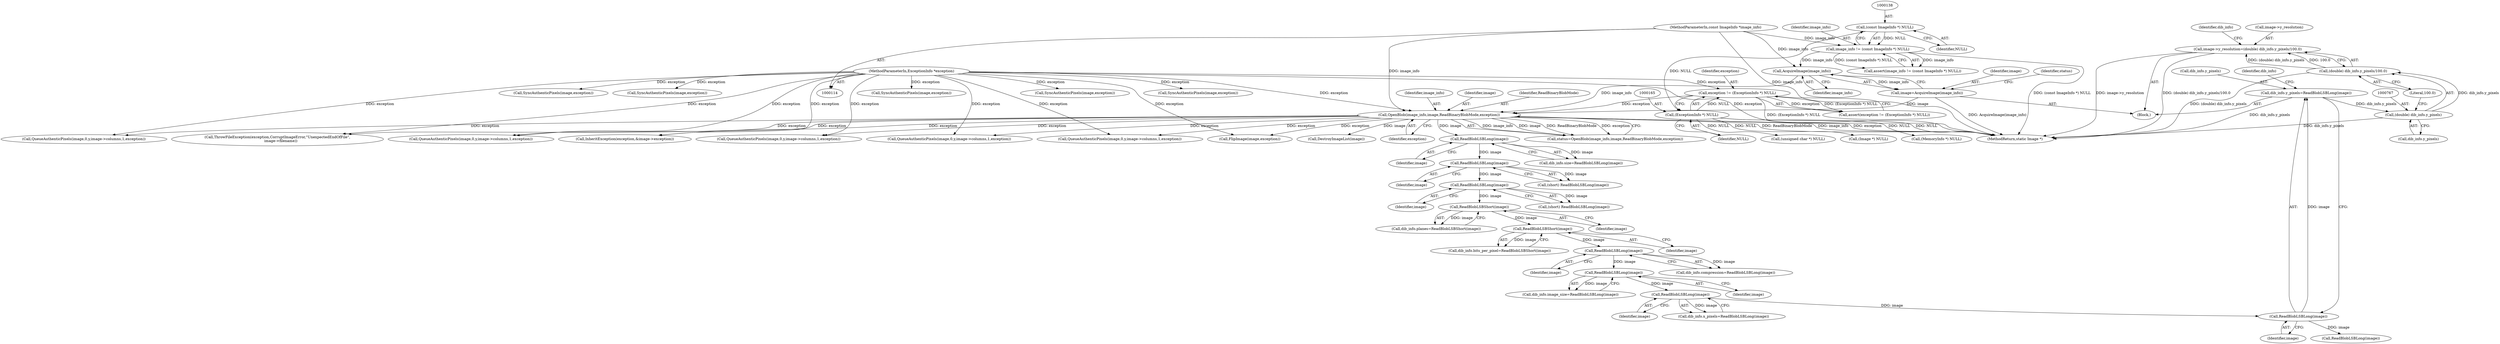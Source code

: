 digraph "0_ImageMagick_f6e9d0d9955e85bdd7540b251cd50d598dacc5e6_10@pointer" {
"1000761" [label="(Call,image->y_resolution=(double) dib_info.y_pixels/100.0)"];
"1000765" [label="(Call,(double) dib_info.y_pixels/100.0)"];
"1000766" [label="(Call,(double) dib_info.y_pixels)"];
"1000266" [label="(Call,dib_info.y_pixels=ReadBlobLSBLong(image))"];
"1000270" [label="(Call,ReadBlobLSBLong(image))"];
"1000264" [label="(Call,ReadBlobLSBLong(image))"];
"1000258" [label="(Call,ReadBlobLSBLong(image))"];
"1000252" [label="(Call,ReadBlobLSBLong(image))"];
"1000246" [label="(Call,ReadBlobLSBShort(image))"];
"1000240" [label="(Call,ReadBlobLSBShort(image))"];
"1000234" [label="(Call,ReadBlobLSBLong(image))"];
"1000226" [label="(Call,ReadBlobLSBLong(image))"];
"1000209" [label="(Call,ReadBlobLSBLong(image))"];
"1000179" [label="(Call,OpenBlob(image_info,image,ReadBinaryBlobMode,exception))"];
"1000175" [label="(Call,AcquireImage(image_info))"];
"1000135" [label="(Call,image_info != (const ImageInfo *) NULL)"];
"1000115" [label="(MethodParameterIn,const ImageInfo *image_info)"];
"1000137" [label="(Call,(const ImageInfo *) NULL)"];
"1000173" [label="(Call,image=AcquireImage(image_info))"];
"1000162" [label="(Call,exception != (ExceptionInfo *) NULL)"];
"1000116" [label="(MethodParameterIn,ExceptionInfo *exception)"];
"1000164" [label="(Call,(ExceptionInfo *) NULL)"];
"1000270" [label="(Call,ReadBlobLSBLong(image))"];
"1000241" [label="(Identifier,image)"];
"1000180" [label="(Identifier,image_info)"];
"1000768" [label="(Call,dib_info.y_pixels)"];
"1001000" [label="(Call,QueueAuthenticPixels(image,0,y,image->columns,1,exception))"];
"1000928" [label="(Call,SyncAuthenticPixels(image,exception))"];
"1000271" [label="(Identifier,image)"];
"1000232" [label="(Call,(short) ReadBlobLSBLong(image))"];
"1000774" [label="(Identifier,dib_info)"];
"1000266" [label="(Call,dib_info.y_pixels=ReadBlobLSBLong(image))"];
"1001643" [label="(Call,FlipImage(image,exception))"];
"1000761" [label="(Call,image->y_resolution=(double) dib_info.y_pixels/100.0)"];
"1000134" [label="(Call,assert(image_info != (const ImageInfo *) NULL))"];
"1000137" [label="(Call,(const ImageInfo *) NULL)"];
"1000136" [label="(Identifier,image_info)"];
"1000179" [label="(Call,OpenBlob(image_info,image,ReadBinaryBlobMode,exception))"];
"1000166" [label="(Identifier,NULL)"];
"1000224" [label="(Call,(short) ReadBlobLSBLong(image))"];
"1000227" [label="(Identifier,image)"];
"1000765" [label="(Call,(double) dib_info.y_pixels/100.0)"];
"1000226" [label="(Call,ReadBlobLSBLong(image))"];
"1001237" [label="(Call,SyncAuthenticPixels(image,exception))"];
"1000260" [label="(Call,dib_info.x_pixels=ReadBlobLSBLong(image))"];
"1000274" [label="(Identifier,dib_info)"];
"1000117" [label="(Block,)"];
"1001670" [label="(MethodReturn,static Image *)"];
"1001514" [label="(Call,QueueAuthenticPixels(image,0,y,image->columns,1,exception))"];
"1000174" [label="(Identifier,image)"];
"1000252" [label="(Call,ReadBlobLSBLong(image))"];
"1000762" [label="(Call,image->y_resolution)"];
"1000116" [label="(MethodParameterIn,ExceptionInfo *exception)"];
"1000240" [label="(Call,ReadBlobLSBShort(image))"];
"1000246" [label="(Call,ReadBlobLSBShort(image))"];
"1000178" [label="(Identifier,status)"];
"1000161" [label="(Call,assert(exception != (ExceptionInfo *) NULL))"];
"1001578" [label="(Call,SyncAuthenticPixels(image,exception))"];
"1000248" [label="(Call,dib_info.compression=ReadBlobLSBLong(image))"];
"1000177" [label="(Call,status=OpenBlob(image_info,image,ReadBinaryBlobMode,exception))"];
"1000181" [label="(Identifier,image)"];
"1000115" [label="(MethodParameterIn,const ImageInfo *image_info)"];
"1000810" [label="(Call,QueueAuthenticPixels(image,0,y,image->columns,1,exception))"];
"1000234" [label="(Call,ReadBlobLSBLong(image))"];
"1000191" [label="(Call,DestroyImageList(image))"];
"1000235" [label="(Identifier,image)"];
"1000247" [label="(Identifier,image)"];
"1000276" [label="(Call,ReadBlobLSBLong(image))"];
"1000209" [label="(Call,ReadBlobLSBLong(image))"];
"1001626" [label="(Call,ThrowFileException(exception,CorruptImageError,\"UnexpectedEndOfFile\",\n      image->filename))"];
"1000164" [label="(Call,(ExceptionInfo *) NULL)"];
"1000533" [label="(Call,(unsigned char *) NULL)"];
"1000163" [label="(Identifier,exception)"];
"1001097" [label="(Call,SyncAuthenticPixels(image,exception))"];
"1000175" [label="(Call,AcquireImage(image_info))"];
"1000259" [label="(Identifier,image)"];
"1000194" [label="(Call,(Image *) NULL)"];
"1000176" [label="(Identifier,image_info)"];
"1000173" [label="(Call,image=AcquireImage(image_info))"];
"1001186" [label="(Call,QueueAuthenticPixels(image,0,y,image->columns,1,exception))"];
"1000205" [label="(Call,dib_info.size=ReadBlobLSBLong(image))"];
"1000264" [label="(Call,ReadBlobLSBLong(image))"];
"1000771" [label="(Literal,100.0)"];
"1000253" [label="(Identifier,image)"];
"1000236" [label="(Call,dib_info.planes=ReadBlobLSBShort(image))"];
"1000242" [label="(Call,dib_info.bits_per_pixel=ReadBlobLSBShort(image))"];
"1000182" [label="(Identifier,ReadBinaryBlobMode)"];
"1000135" [label="(Call,image_info != (const ImageInfo *) NULL)"];
"1000482" [label="(Call,InheritException(exception,&image->exception))"];
"1001328" [label="(Call,QueueAuthenticPixels(image,0,y,image->columns,1,exception))"];
"1000139" [label="(Identifier,NULL)"];
"1001445" [label="(Call,SyncAuthenticPixels(image,exception))"];
"1000183" [label="(Identifier,exception)"];
"1000162" [label="(Call,exception != (ExceptionInfo *) NULL)"];
"1000210" [label="(Identifier,image)"];
"1000267" [label="(Call,dib_info.y_pixels)"];
"1000254" [label="(Call,dib_info.image_size=ReadBlobLSBLong(image))"];
"1000265" [label="(Identifier,image)"];
"1000766" [label="(Call,(double) dib_info.y_pixels)"];
"1000685" [label="(Call,(MemoryInfo *) NULL)"];
"1000258" [label="(Call,ReadBlobLSBLong(image))"];
"1000761" -> "1000117"  [label="AST: "];
"1000761" -> "1000765"  [label="CFG: "];
"1000762" -> "1000761"  [label="AST: "];
"1000765" -> "1000761"  [label="AST: "];
"1000774" -> "1000761"  [label="CFG: "];
"1000761" -> "1001670"  [label="DDG: image->y_resolution"];
"1000761" -> "1001670"  [label="DDG: (double) dib_info.y_pixels/100.0"];
"1000765" -> "1000761"  [label="DDG: (double) dib_info.y_pixels"];
"1000765" -> "1000761"  [label="DDG: 100.0"];
"1000765" -> "1000771"  [label="CFG: "];
"1000766" -> "1000765"  [label="AST: "];
"1000771" -> "1000765"  [label="AST: "];
"1000765" -> "1001670"  [label="DDG: (double) dib_info.y_pixels"];
"1000766" -> "1000765"  [label="DDG: dib_info.y_pixels"];
"1000766" -> "1000768"  [label="CFG: "];
"1000767" -> "1000766"  [label="AST: "];
"1000768" -> "1000766"  [label="AST: "];
"1000771" -> "1000766"  [label="CFG: "];
"1000766" -> "1001670"  [label="DDG: dib_info.y_pixels"];
"1000266" -> "1000766"  [label="DDG: dib_info.y_pixels"];
"1000266" -> "1000117"  [label="AST: "];
"1000266" -> "1000270"  [label="CFG: "];
"1000267" -> "1000266"  [label="AST: "];
"1000270" -> "1000266"  [label="AST: "];
"1000274" -> "1000266"  [label="CFG: "];
"1000266" -> "1001670"  [label="DDG: dib_info.y_pixels"];
"1000270" -> "1000266"  [label="DDG: image"];
"1000270" -> "1000271"  [label="CFG: "];
"1000271" -> "1000270"  [label="AST: "];
"1000264" -> "1000270"  [label="DDG: image"];
"1000270" -> "1000276"  [label="DDG: image"];
"1000264" -> "1000260"  [label="AST: "];
"1000264" -> "1000265"  [label="CFG: "];
"1000265" -> "1000264"  [label="AST: "];
"1000260" -> "1000264"  [label="CFG: "];
"1000264" -> "1000260"  [label="DDG: image"];
"1000258" -> "1000264"  [label="DDG: image"];
"1000258" -> "1000254"  [label="AST: "];
"1000258" -> "1000259"  [label="CFG: "];
"1000259" -> "1000258"  [label="AST: "];
"1000254" -> "1000258"  [label="CFG: "];
"1000258" -> "1000254"  [label="DDG: image"];
"1000252" -> "1000258"  [label="DDG: image"];
"1000252" -> "1000248"  [label="AST: "];
"1000252" -> "1000253"  [label="CFG: "];
"1000253" -> "1000252"  [label="AST: "];
"1000248" -> "1000252"  [label="CFG: "];
"1000252" -> "1000248"  [label="DDG: image"];
"1000246" -> "1000252"  [label="DDG: image"];
"1000246" -> "1000242"  [label="AST: "];
"1000246" -> "1000247"  [label="CFG: "];
"1000247" -> "1000246"  [label="AST: "];
"1000242" -> "1000246"  [label="CFG: "];
"1000246" -> "1000242"  [label="DDG: image"];
"1000240" -> "1000246"  [label="DDG: image"];
"1000240" -> "1000236"  [label="AST: "];
"1000240" -> "1000241"  [label="CFG: "];
"1000241" -> "1000240"  [label="AST: "];
"1000236" -> "1000240"  [label="CFG: "];
"1000240" -> "1000236"  [label="DDG: image"];
"1000234" -> "1000240"  [label="DDG: image"];
"1000234" -> "1000232"  [label="AST: "];
"1000234" -> "1000235"  [label="CFG: "];
"1000235" -> "1000234"  [label="AST: "];
"1000232" -> "1000234"  [label="CFG: "];
"1000234" -> "1000232"  [label="DDG: image"];
"1000226" -> "1000234"  [label="DDG: image"];
"1000226" -> "1000224"  [label="AST: "];
"1000226" -> "1000227"  [label="CFG: "];
"1000227" -> "1000226"  [label="AST: "];
"1000224" -> "1000226"  [label="CFG: "];
"1000226" -> "1000224"  [label="DDG: image"];
"1000209" -> "1000226"  [label="DDG: image"];
"1000209" -> "1000205"  [label="AST: "];
"1000209" -> "1000210"  [label="CFG: "];
"1000210" -> "1000209"  [label="AST: "];
"1000205" -> "1000209"  [label="CFG: "];
"1000209" -> "1000205"  [label="DDG: image"];
"1000179" -> "1000209"  [label="DDG: image"];
"1000179" -> "1000177"  [label="AST: "];
"1000179" -> "1000183"  [label="CFG: "];
"1000180" -> "1000179"  [label="AST: "];
"1000181" -> "1000179"  [label="AST: "];
"1000182" -> "1000179"  [label="AST: "];
"1000183" -> "1000179"  [label="AST: "];
"1000177" -> "1000179"  [label="CFG: "];
"1000179" -> "1001670"  [label="DDG: ReadBinaryBlobMode"];
"1000179" -> "1001670"  [label="DDG: image_info"];
"1000179" -> "1001670"  [label="DDG: exception"];
"1000179" -> "1000177"  [label="DDG: image_info"];
"1000179" -> "1000177"  [label="DDG: image"];
"1000179" -> "1000177"  [label="DDG: ReadBinaryBlobMode"];
"1000179" -> "1000177"  [label="DDG: exception"];
"1000175" -> "1000179"  [label="DDG: image_info"];
"1000115" -> "1000179"  [label="DDG: image_info"];
"1000173" -> "1000179"  [label="DDG: image"];
"1000162" -> "1000179"  [label="DDG: exception"];
"1000116" -> "1000179"  [label="DDG: exception"];
"1000179" -> "1000191"  [label="DDG: image"];
"1000179" -> "1000482"  [label="DDG: exception"];
"1000179" -> "1000810"  [label="DDG: exception"];
"1000179" -> "1001000"  [label="DDG: exception"];
"1000179" -> "1001186"  [label="DDG: exception"];
"1000179" -> "1001328"  [label="DDG: exception"];
"1000179" -> "1001514"  [label="DDG: exception"];
"1000179" -> "1001626"  [label="DDG: exception"];
"1000179" -> "1001643"  [label="DDG: exception"];
"1000175" -> "1000173"  [label="AST: "];
"1000175" -> "1000176"  [label="CFG: "];
"1000176" -> "1000175"  [label="AST: "];
"1000173" -> "1000175"  [label="CFG: "];
"1000175" -> "1000173"  [label="DDG: image_info"];
"1000135" -> "1000175"  [label="DDG: image_info"];
"1000115" -> "1000175"  [label="DDG: image_info"];
"1000135" -> "1000134"  [label="AST: "];
"1000135" -> "1000137"  [label="CFG: "];
"1000136" -> "1000135"  [label="AST: "];
"1000137" -> "1000135"  [label="AST: "];
"1000134" -> "1000135"  [label="CFG: "];
"1000135" -> "1001670"  [label="DDG: (const ImageInfo *) NULL"];
"1000135" -> "1000134"  [label="DDG: image_info"];
"1000135" -> "1000134"  [label="DDG: (const ImageInfo *) NULL"];
"1000115" -> "1000135"  [label="DDG: image_info"];
"1000137" -> "1000135"  [label="DDG: NULL"];
"1000115" -> "1000114"  [label="AST: "];
"1000115" -> "1001670"  [label="DDG: image_info"];
"1000137" -> "1000139"  [label="CFG: "];
"1000138" -> "1000137"  [label="AST: "];
"1000139" -> "1000137"  [label="AST: "];
"1000137" -> "1000164"  [label="DDG: NULL"];
"1000173" -> "1000117"  [label="AST: "];
"1000174" -> "1000173"  [label="AST: "];
"1000178" -> "1000173"  [label="CFG: "];
"1000173" -> "1001670"  [label="DDG: AcquireImage(image_info)"];
"1000162" -> "1000161"  [label="AST: "];
"1000162" -> "1000164"  [label="CFG: "];
"1000163" -> "1000162"  [label="AST: "];
"1000164" -> "1000162"  [label="AST: "];
"1000161" -> "1000162"  [label="CFG: "];
"1000162" -> "1001670"  [label="DDG: (ExceptionInfo *) NULL"];
"1000162" -> "1000161"  [label="DDG: exception"];
"1000162" -> "1000161"  [label="DDG: (ExceptionInfo *) NULL"];
"1000116" -> "1000162"  [label="DDG: exception"];
"1000164" -> "1000162"  [label="DDG: NULL"];
"1000116" -> "1000114"  [label="AST: "];
"1000116" -> "1001670"  [label="DDG: exception"];
"1000116" -> "1000482"  [label="DDG: exception"];
"1000116" -> "1000810"  [label="DDG: exception"];
"1000116" -> "1000928"  [label="DDG: exception"];
"1000116" -> "1001000"  [label="DDG: exception"];
"1000116" -> "1001097"  [label="DDG: exception"];
"1000116" -> "1001186"  [label="DDG: exception"];
"1000116" -> "1001237"  [label="DDG: exception"];
"1000116" -> "1001328"  [label="DDG: exception"];
"1000116" -> "1001445"  [label="DDG: exception"];
"1000116" -> "1001514"  [label="DDG: exception"];
"1000116" -> "1001578"  [label="DDG: exception"];
"1000116" -> "1001626"  [label="DDG: exception"];
"1000116" -> "1001643"  [label="DDG: exception"];
"1000164" -> "1000166"  [label="CFG: "];
"1000165" -> "1000164"  [label="AST: "];
"1000166" -> "1000164"  [label="AST: "];
"1000164" -> "1001670"  [label="DDG: NULL"];
"1000164" -> "1000194"  [label="DDG: NULL"];
"1000164" -> "1000533"  [label="DDG: NULL"];
"1000164" -> "1000685"  [label="DDG: NULL"];
}
